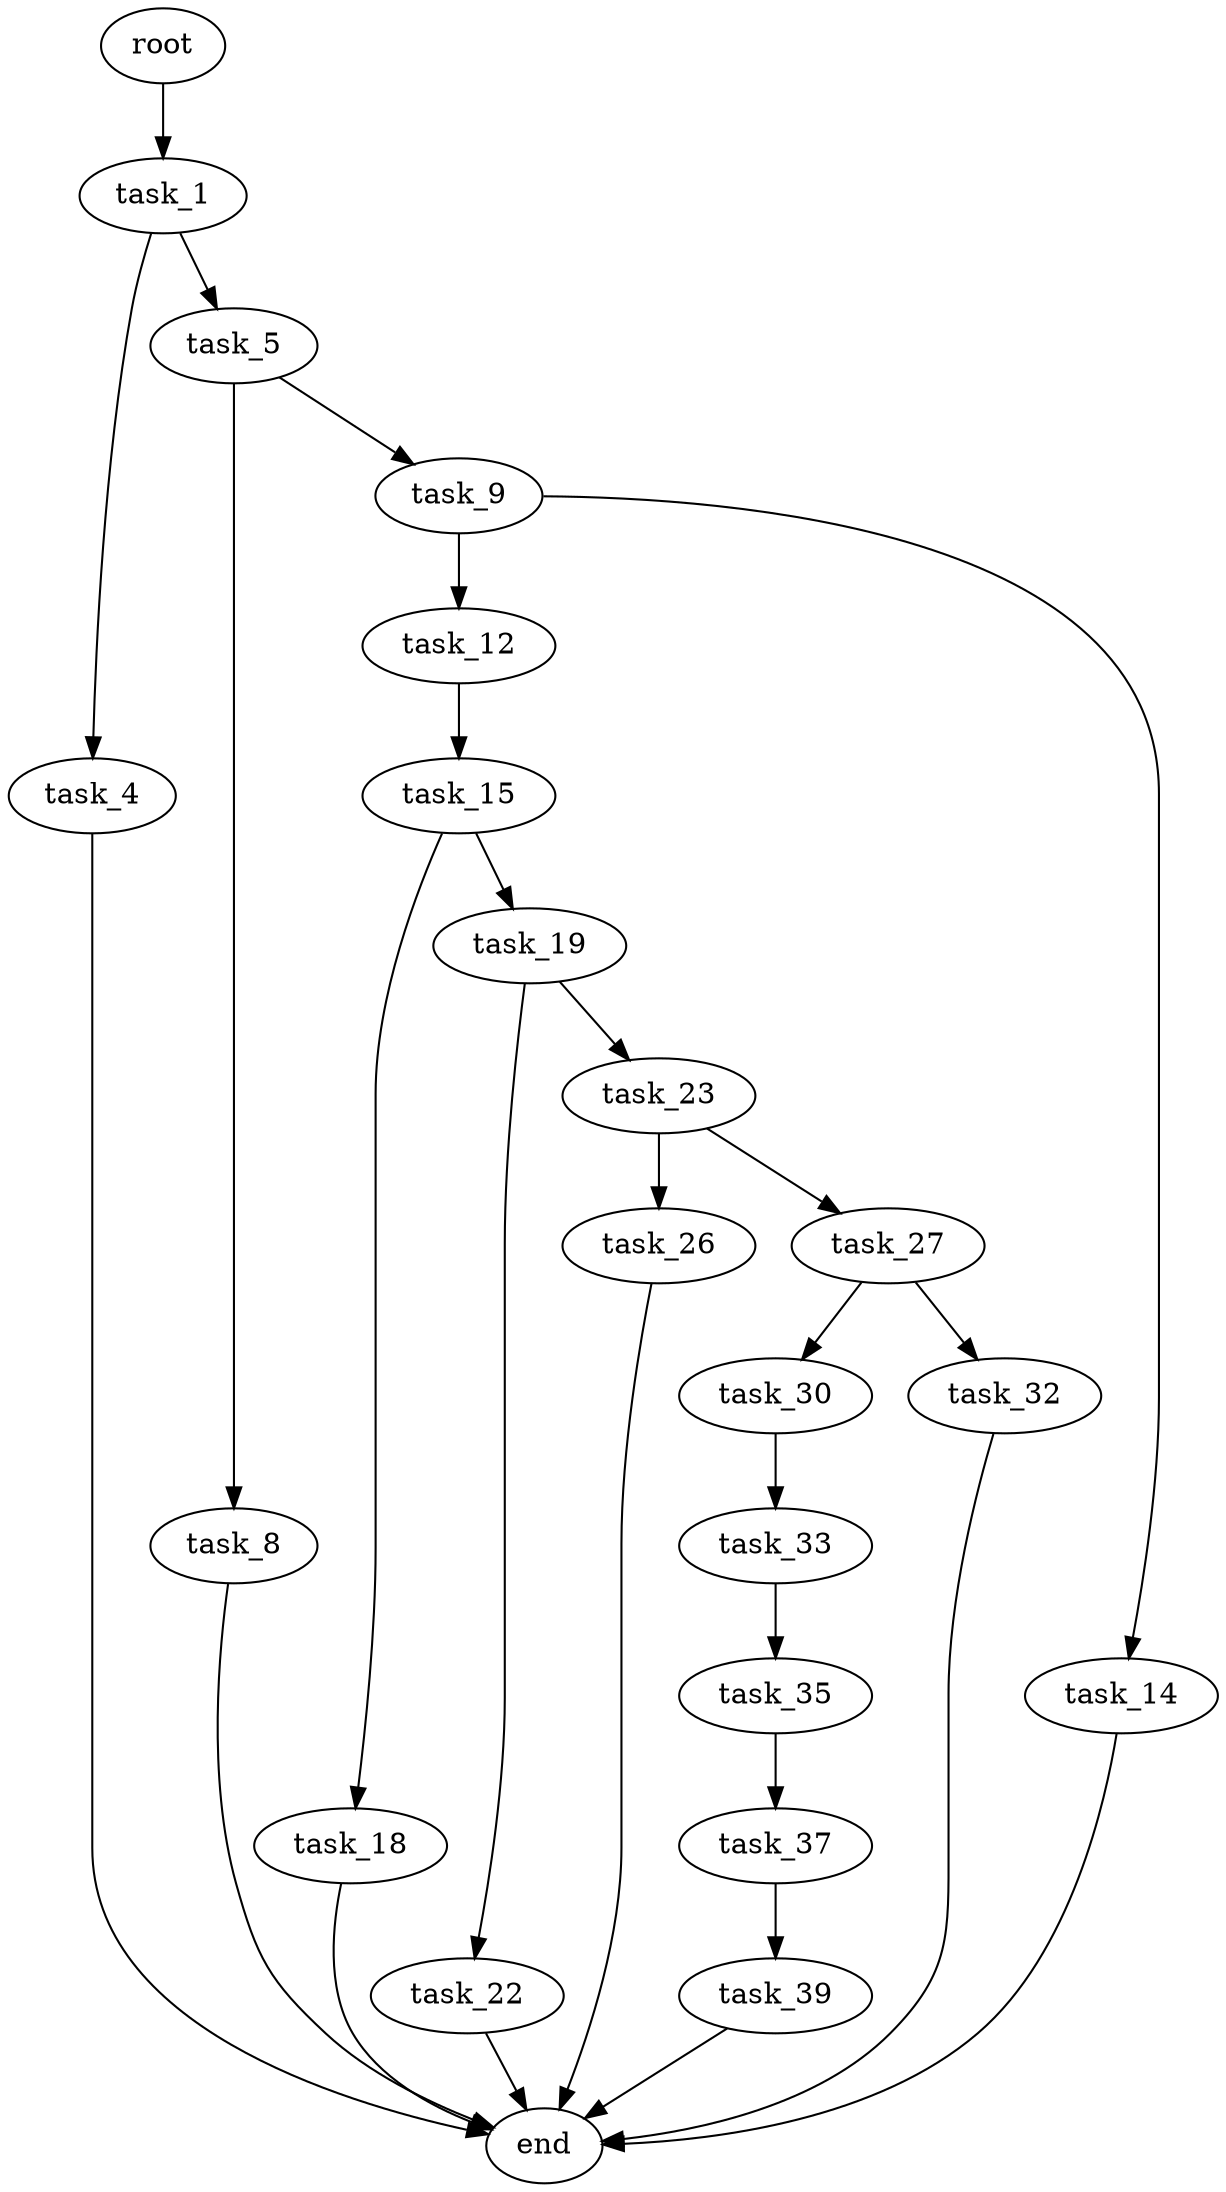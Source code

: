 digraph G {
  root [size="0.000000"];
  task_1 [size="615659509993.000000"];
  task_4 [size="8589934592.000000"];
  task_5 [size="475509018883.000000"];
  task_8 [size="2454015244.000000"];
  task_9 [size="28991029248.000000"];
  task_12 [size="68719476736.000000"];
  task_14 [size="68719476736.000000"];
  task_15 [size="62685520014.000000"];
  task_18 [size="68719476736.000000"];
  task_19 [size="8589934592.000000"];
  task_22 [size="653902476112.000000"];
  task_23 [size="2367158714.000000"];
  task_26 [size="10747474384.000000"];
  task_27 [size="19990872004.000000"];
  task_30 [size="5353157815.000000"];
  task_32 [size="23742634670.000000"];
  task_33 [size="146433077535.000000"];
  task_35 [size="720722576264.000000"];
  task_37 [size="21547952955.000000"];
  task_39 [size="8589934592.000000"];
  end [size="0.000000"];

  root -> task_1 [size="1.000000"];
  task_1 -> task_4 [size="536870912.000000"];
  task_1 -> task_5 [size="536870912.000000"];
  task_4 -> end [size="1.000000"];
  task_5 -> task_8 [size="301989888.000000"];
  task_5 -> task_9 [size="301989888.000000"];
  task_8 -> end [size="1.000000"];
  task_9 -> task_12 [size="75497472.000000"];
  task_9 -> task_14 [size="75497472.000000"];
  task_12 -> task_15 [size="134217728.000000"];
  task_14 -> end [size="1.000000"];
  task_15 -> task_18 [size="134217728.000000"];
  task_15 -> task_19 [size="134217728.000000"];
  task_18 -> end [size="1.000000"];
  task_19 -> task_22 [size="33554432.000000"];
  task_19 -> task_23 [size="33554432.000000"];
  task_22 -> end [size="1.000000"];
  task_23 -> task_26 [size="75497472.000000"];
  task_23 -> task_27 [size="75497472.000000"];
  task_26 -> end [size="1.000000"];
  task_27 -> task_30 [size="411041792.000000"];
  task_27 -> task_32 [size="411041792.000000"];
  task_30 -> task_33 [size="134217728.000000"];
  task_32 -> end [size="1.000000"];
  task_33 -> task_35 [size="301989888.000000"];
  task_35 -> task_37 [size="838860800.000000"];
  task_37 -> task_39 [size="679477248.000000"];
  task_39 -> end [size="1.000000"];
}
